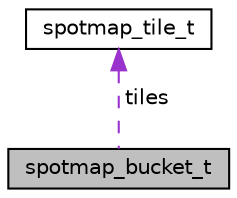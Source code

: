 digraph "spotmap_bucket_t"
{
 // LATEX_PDF_SIZE
  edge [fontname="Helvetica",fontsize="10",labelfontname="Helvetica",labelfontsize="10"];
  node [fontname="Helvetica",fontsize="10",shape=record];
  Node1 [label="spotmap_bucket_t",height=0.2,width=0.4,color="black", fillcolor="grey75", style="filled", fontcolor="black",tooltip="A bucket of the spotmap."];
  Node2 -> Node1 [dir="back",color="darkorchid3",fontsize="10",style="dashed",label=" tiles" ,fontname="Helvetica"];
  Node2 [label="spotmap_tile_t",height=0.2,width=0.4,color="black", fillcolor="white", style="filled",URL="$structspotmap__tile__t.html",tooltip="A tile subdivision of a spotmap."];
}
